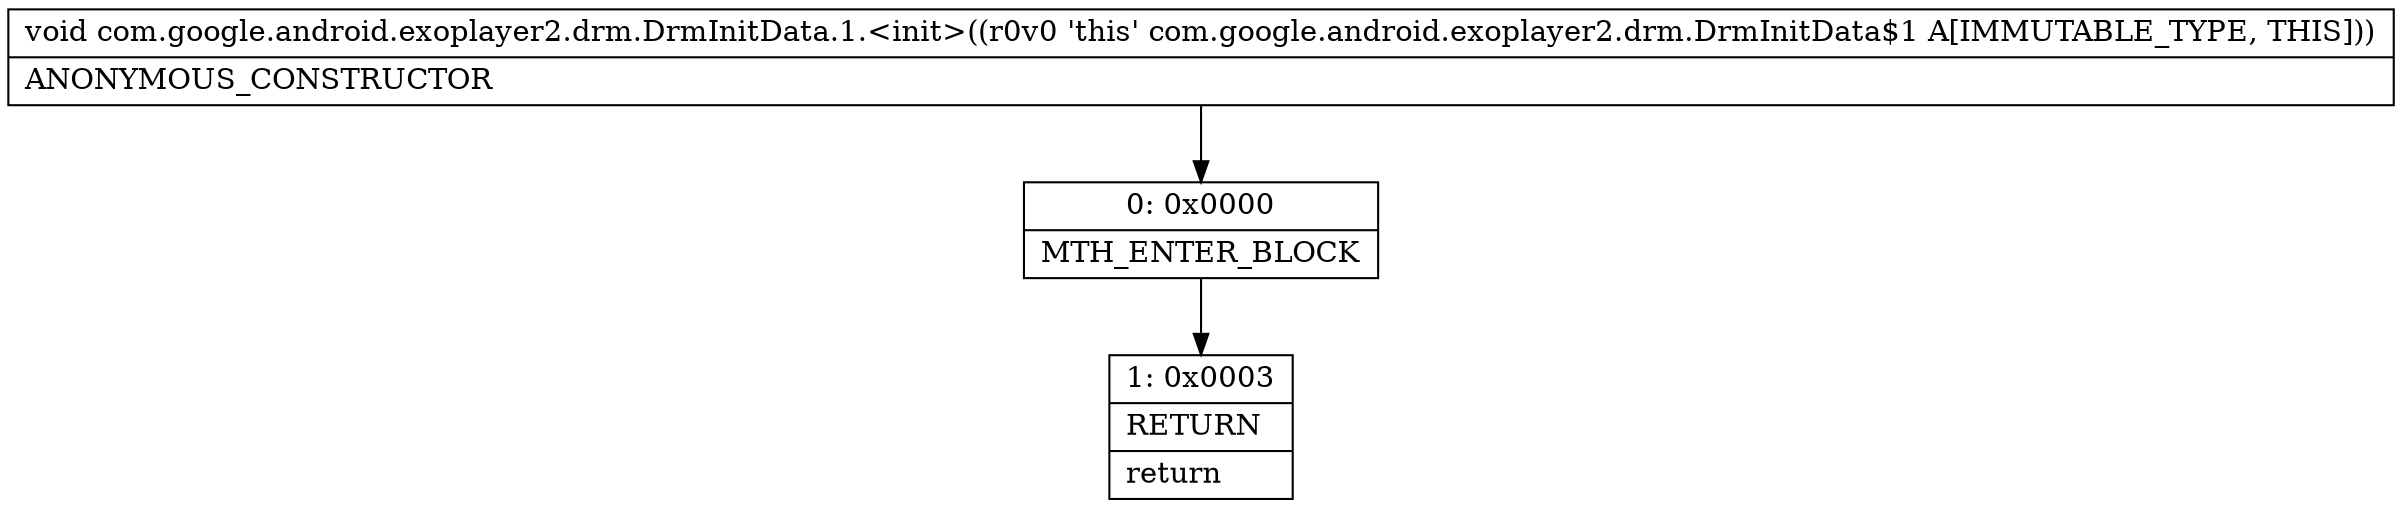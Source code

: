 digraph "CFG forcom.google.android.exoplayer2.drm.DrmInitData.1.\<init\>()V" {
Node_0 [shape=record,label="{0\:\ 0x0000|MTH_ENTER_BLOCK\l}"];
Node_1 [shape=record,label="{1\:\ 0x0003|RETURN\l|return\l}"];
MethodNode[shape=record,label="{void com.google.android.exoplayer2.drm.DrmInitData.1.\<init\>((r0v0 'this' com.google.android.exoplayer2.drm.DrmInitData$1 A[IMMUTABLE_TYPE, THIS]))  | ANONYMOUS_CONSTRUCTOR\l}"];
MethodNode -> Node_0;
Node_0 -> Node_1;
}

